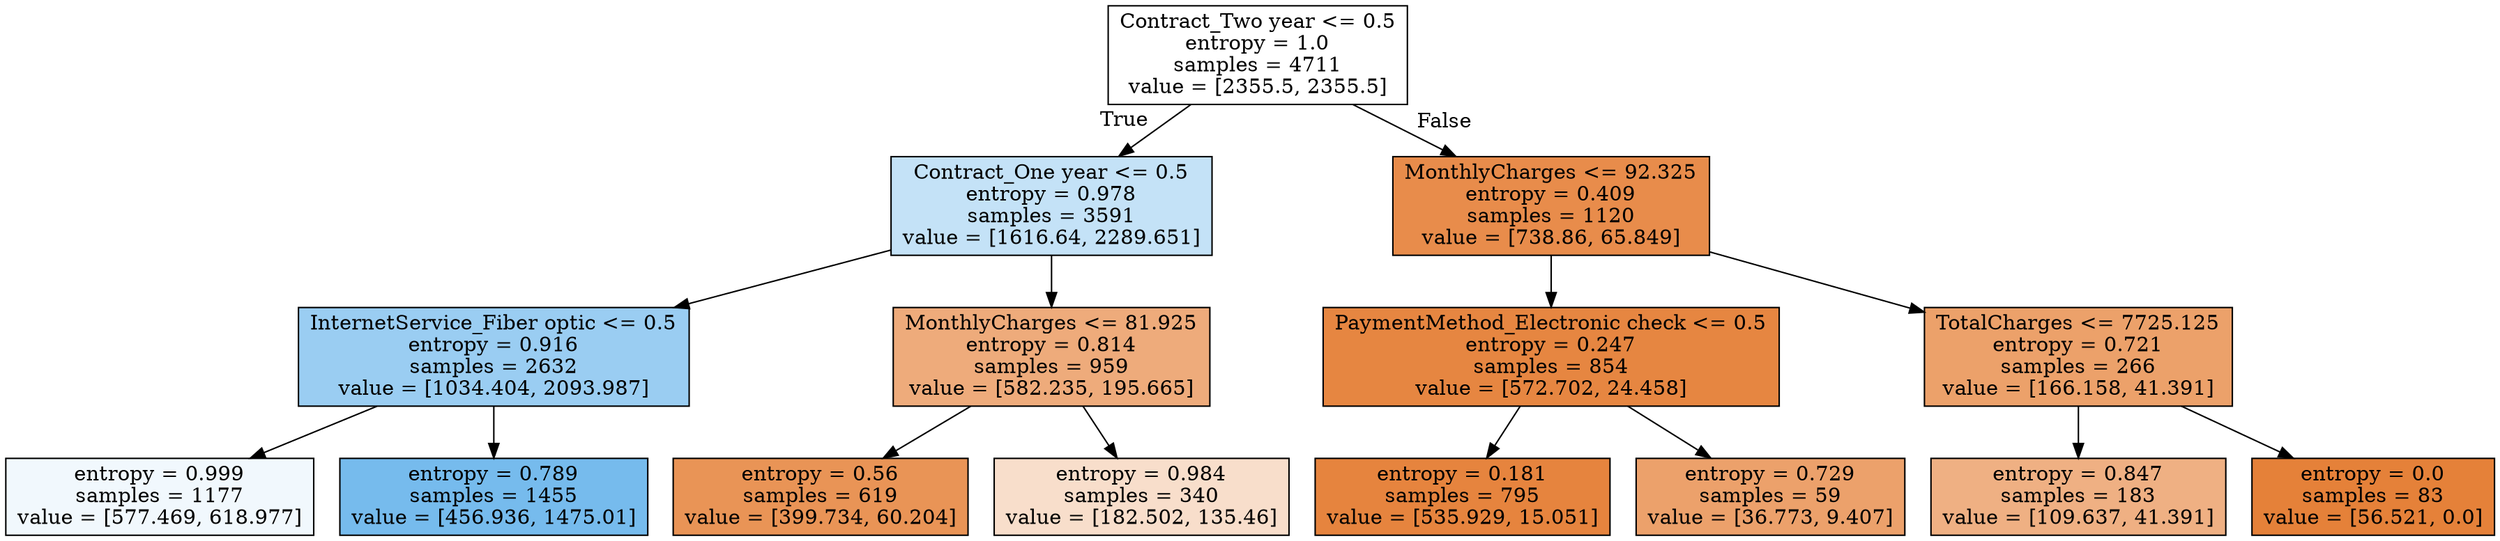 digraph Tree {
node [shape=box, style="filled", color="black"] ;
0 [label="Contract_Two year <= 0.5\nentropy = 1.0\nsamples = 4711\nvalue = [2355.5, 2355.5]", fillcolor="#e5813900"] ;
1 [label="Contract_One year <= 0.5\nentropy = 0.978\nsamples = 3591\nvalue = [1616.64, 2289.651]", fillcolor="#399de54b"] ;
0 -> 1 [labeldistance=2.5, labelangle=45, headlabel="True"] ;
2 [label="InternetService_Fiber optic <= 0.5\nentropy = 0.916\nsamples = 2632\nvalue = [1034.404, 2093.987]", fillcolor="#399de581"] ;
1 -> 2 ;
3 [label="entropy = 0.999\nsamples = 1177\nvalue = [577.469, 618.977]", fillcolor="#399de511"] ;
2 -> 3 ;
4 [label="entropy = 0.789\nsamples = 1455\nvalue = [456.936, 1475.01]", fillcolor="#399de5b0"] ;
2 -> 4 ;
5 [label="MonthlyCharges <= 81.925\nentropy = 0.814\nsamples = 959\nvalue = [582.235, 195.665]", fillcolor="#e58139a9"] ;
1 -> 5 ;
6 [label="entropy = 0.56\nsamples = 619\nvalue = [399.734, 60.204]", fillcolor="#e58139d9"] ;
5 -> 6 ;
7 [label="entropy = 0.984\nsamples = 340\nvalue = [182.502, 135.46]", fillcolor="#e5813942"] ;
5 -> 7 ;
8 [label="MonthlyCharges <= 92.325\nentropy = 0.409\nsamples = 1120\nvalue = [738.86, 65.849]", fillcolor="#e58139e8"] ;
0 -> 8 [labeldistance=2.5, labelangle=-45, headlabel="False"] ;
9 [label="PaymentMethod_Electronic check <= 0.5\nentropy = 0.247\nsamples = 854\nvalue = [572.702, 24.458]", fillcolor="#e58139f4"] ;
8 -> 9 ;
10 [label="entropy = 0.181\nsamples = 795\nvalue = [535.929, 15.051]", fillcolor="#e58139f8"] ;
9 -> 10 ;
11 [label="entropy = 0.729\nsamples = 59\nvalue = [36.773, 9.407]", fillcolor="#e58139be"] ;
9 -> 11 ;
12 [label="TotalCharges <= 7725.125\nentropy = 0.721\nsamples = 266\nvalue = [166.158, 41.391]", fillcolor="#e58139bf"] ;
8 -> 12 ;
13 [label="entropy = 0.847\nsamples = 183\nvalue = [109.637, 41.391]", fillcolor="#e581399f"] ;
12 -> 13 ;
14 [label="entropy = 0.0\nsamples = 83\nvalue = [56.521, 0.0]", fillcolor="#e58139ff"] ;
12 -> 14 ;
}